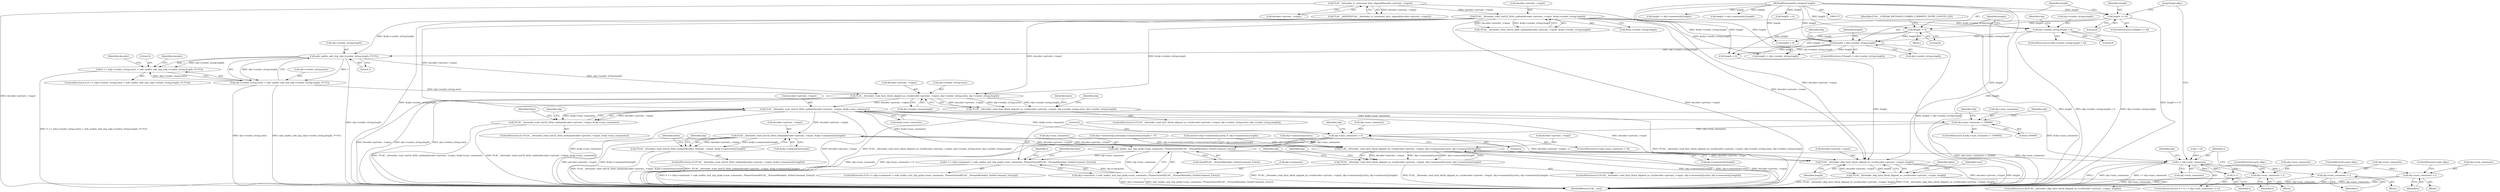 digraph "0_Android_b499389da21d89d32deff500376c5ee4f8f0b04c@API" {
"1000206" [label="(Call,safe_malloc_add_2op_(obj->vendor_string.length, /*+*/1))"];
"1000142" [label="(Call,FLAC__bitreader_read_uint32_little_endian(decoder->private_->input, &obj->vendor_string.length))"];
"1000122" [label="(Call,FLAC__bitreader_is_consumed_byte_aligned(decoder->private_->input))"];
"1000166" [label="(Call,length < obj->vendor_string.length)"];
"1000133" [label="(Call,length -= 8)"];
"1000129" [label="(Call,length >= 8)"];
"1000118" [label="(MethodParameterIn,unsigned length)"];
"1000157" [label="(Call,obj->vendor_string.length > 0)"];
"1000198" [label="(Call,0 == (obj->vendor_string.entry = safe_malloc_add_2op_(obj->vendor_string.length, /*+*/1)))"];
"1000200" [label="(Call,obj->vendor_string.entry = safe_malloc_add_2op_(obj->vendor_string.length, /*+*/1))"];
"1000225" [label="(Call,FLAC__bitreader_read_byte_block_aligned_no_crc(decoder->private_->input, obj->vendor_string.entry, obj->vendor_string.length))"];
"1000224" [label="(Call,!FLAC__bitreader_read_byte_block_aligned_no_crc(decoder->private_->input, obj->vendor_string.entry, obj->vendor_string.length))"];
"1000270" [label="(Call,FLAC__bitreader_read_uint32_little_endian(decoder->private_->input, &obj->num_comments))"];
"1000269" [label="(Call,!FLAC__bitreader_read_uint32_little_endian(decoder->private_->input, &obj->num_comments))"];
"1000283" [label="(Call,obj->num_comments > 100000)"];
"1000297" [label="(Call,obj->num_comments > 0)"];
"1000310" [label="(Call,safe_malloc_mul_2op_p(obj->num_comments, /*times*/sizeof(FLAC__StreamMetadata_VorbisComment_Entry)))"];
"1000304" [label="(Call,0 == (obj->comments = safe_malloc_mul_2op_p(obj->num_comments, /*times*/sizeof(FLAC__StreamMetadata_VorbisComment_Entry))))"];
"1000306" [label="(Call,obj->comments = safe_malloc_mul_2op_p(obj->num_comments, /*times*/sizeof(FLAC__StreamMetadata_VorbisComment_Entry)))"];
"1000335" [label="(Call,i < obj->num_comments)"];
"1000340" [label="(Call,i++)"];
"1000370" [label="(Call,obj->num_comments = i)"];
"1000420" [label="(Call,obj->num_comments = i)"];
"1000505" [label="(Call,obj->num_comments = i)"];
"1000382" [label="(Call,FLAC__bitreader_read_uint32_little_endian(decoder->private_->input, &obj->comments[i].length))"];
"1000381" [label="(Call,!FLAC__bitreader_read_uint32_little_endian(decoder->private_->input, &obj->comments[i].length))"];
"1000484" [label="(Call,FLAC__bitreader_read_byte_block_aligned_no_crc(decoder->private_->input, obj->comments[i].entry, obj->comments[i].length))"];
"1000483" [label="(Call,!FLAC__bitreader_read_byte_block_aligned_no_crc(decoder->private_->input, obj->comments[i].entry, obj->comments[i].length))"];
"1000552" [label="(Call,FLAC__bitreader_skip_byte_block_aligned_no_crc(decoder->private_->input, length))"];
"1000551" [label="(Call,!FLAC__bitreader_skip_byte_block_aligned_no_crc(decoder->private_->input, length))"];
"1000510" [label="(ControlStructure,goto skip;)"];
"1000297" [label="(Call,obj->num_comments > 0)"];
"1000310" [label="(Call,safe_malloc_mul_2op_p(obj->num_comments, /*times*/sizeof(FLAC__StreamMetadata_VorbisComment_Entry)))"];
"1000333" [label="(Identifier,i)"];
"1000427" [label="(Call,length -= obj->comments[i].length)"];
"1000217" [label="(Identifier,decoder)"];
"1000177" [label="(Identifier,obj)"];
"1000201" [label="(Call,obj->vendor_string.entry)"];
"1000135" [label="(Literal,8)"];
"1000420" [label="(Call,obj->num_comments = i)"];
"1000509" [label="(Identifier,i)"];
"1000268" [label="(ControlStructure,if (!FLAC__bitreader_read_uint32_little_endian(decoder->private_->input, &obj->num_comments)))"];
"1000337" [label="(Call,obj->num_comments)"];
"1000206" [label="(Call,safe_malloc_add_2op_(obj->vendor_string.length, /*+*/1))"];
"1000374" [label="(Identifier,i)"];
"1000157" [label="(Call,obj->vendor_string.length > 0)"];
"1000131" [label="(Literal,8)"];
"1000397" [label="(Identifier,false)"];
"1000311" [label="(Call,obj->num_comments)"];
"1000506" [label="(Call,obj->num_comments)"];
"1000306" [label="(Call,obj->comments = safe_malloc_mul_2op_p(obj->num_comments, /*times*/sizeof(FLAC__StreamMetadata_VorbisComment_Entry)))"];
"1000382" [label="(Call,FLAC__bitreader_read_uint32_little_endian(decoder->private_->input, &obj->comments[i].length))"];
"1000421" [label="(Call,obj->num_comments)"];
"1000546" [label="(Call,length > 0)"];
"1000158" [label="(Call,obj->vendor_string.length)"];
"1000199" [label="(Literal,0)"];
"1000320" [label="(Identifier,decoder)"];
"1000132" [label="(Block,)"];
"1000485" [label="(Call,decoder->private_->input)"];
"1000425" [label="(ControlStructure,goto skip;)"];
"1000226" [label="(Call,decoder->private_->input)"];
"1000375" [label="(ControlStructure,goto skip;)"];
"1000369" [label="(Block,)"];
"1000560" [label="(Identifier,false)"];
"1000410" [label="(Call,length < obj->comments[i].length)"];
"1000332" [label="(Call,i = 0)"];
"1000511" [label="(Call,obj->comments[i].entry[obj->comments[i].length] = '\0')"];
"1000269" [label="(Call,!FLAC__bitreader_read_uint32_little_endian(decoder->private_->input, &obj->num_comments))"];
"1000228" [label="(Identifier,decoder)"];
"1000225" [label="(Call,FLAC__bitreader_read_byte_block_aligned_no_crc(decoder->private_->input, obj->vendor_string.entry, obj->vendor_string.length))"];
"1000190" [label="(Call,length -= obj->vendor_string.length)"];
"1000497" [label="(Call,obj->comments[i].length)"];
"1000166" [label="(Call,length < obj->vendor_string.length)"];
"1000129" [label="(Call,length >= 8)"];
"1000370" [label="(Call,obj->num_comments = i)"];
"1000167" [label="(Identifier,length)"];
"1000223" [label="(ControlStructure,if (!FLAC__bitreader_read_byte_block_aligned_no_crc(decoder->private_->input, obj->vendor_string.entry, obj->vendor_string.length)))"];
"1000130" [label="(Identifier,length)"];
"1000304" [label="(Call,0 == (obj->comments = safe_malloc_mul_2op_p(obj->num_comments, /*times*/sizeof(FLAC__StreamMetadata_VorbisComment_Entry))))"];
"1000242" [label="(Identifier,false)"];
"1000168" [label="(Call,obj->vendor_string.length)"];
"1000388" [label="(Call,&obj->comments[i].length)"];
"1000291" [label="(Identifier,obj)"];
"1000483" [label="(Call,!FLAC__bitreader_read_byte_block_aligned_no_crc(decoder->private_->input, obj->comments[i].entry, obj->comments[i].length))"];
"1000236" [label="(Call,obj->vendor_string.length)"];
"1000377" [label="(Call,length -= 4)"];
"1000133" [label="(Call,length -= 8)"];
"1000314" [label="(Call,sizeof(FLAC__StreamMetadata_VorbisComment_Entry))"];
"1000287" [label="(Literal,100000)"];
"1000347" [label="(Identifier,obj)"];
"1000505" [label="(Call,obj->num_comments = i)"];
"1000335" [label="(Call,i < obj->num_comments)"];
"1000424" [label="(Identifier,i)"];
"1000336" [label="(Identifier,i)"];
"1000118" [label="(MethodParameterIn,unsigned length)"];
"1000563" [label="(MethodReturn,FLAC__bool)"];
"1000381" [label="(Call,!FLAC__bitreader_read_uint32_little_endian(decoder->private_->input, &obj->comments[i].length))"];
"1000123" [label="(Call,decoder->private_->input)"];
"1000283" [label="(Call,obj->num_comments > 100000)"];
"1000552" [label="(Call,FLAC__bitreader_skip_byte_block_aligned_no_crc(decoder->private_->input, length))"];
"1000281" [label="(Identifier,false)"];
"1000200" [label="(Call,obj->vendor_string.entry = safe_malloc_add_2op_(obj->vendor_string.length, /*+*/1))"];
"1000366" [label="(Call,length < 4)"];
"1000212" [label="(Literal,1)"];
"1000276" [label="(Call,&obj->num_comments)"];
"1000301" [label="(Literal,0)"];
"1000303" [label="(ControlStructure,if (0 == (obj->comments = safe_malloc_mul_2op_p(obj->num_comments, /*times*/sizeof(FLAC__StreamMetadata_VorbisComment_Entry)))))"];
"1000558" [label="(Identifier,length)"];
"1000341" [label="(Identifier,i)"];
"1000299" [label="(Identifier,obj)"];
"1000403" [label="(Identifier,obj)"];
"1000298" [label="(Call,obj->num_comments)"];
"1000541" [label="(Identifier,obj)"];
"1000247" [label="(Identifier,obj)"];
"1000296" [label="(ControlStructure,if (obj->num_comments > 0))"];
"1000271" [label="(Call,decoder->private_->input)"];
"1000134" [label="(Identifier,length)"];
"1000466" [label="(Call,memset (obj->comments[i].entry, 0, obj->comments[i].length))"];
"1000207" [label="(Call,obj->vendor_string.length)"];
"1000128" [label="(ControlStructure,if (length >= 8))"];
"1000331" [label="(ControlStructure,for (i = 0; i < obj->num_comments; i++))"];
"1000260" [label="(Identifier,obj)"];
"1000482" [label="(ControlStructure,if (!FLAC__bitreader_read_byte_block_aligned_no_crc(decoder->private_->input, obj->comments[i].entry, obj->comments[i].length)))"];
"1000224" [label="(Call,!FLAC__bitreader_read_byte_block_aligned_no_crc(decoder->private_->input, obj->vendor_string.entry, obj->vendor_string.length))"];
"1000553" [label="(Call,decoder->private_->input)"];
"1000544" [label="(JumpTarget,skip:)"];
"1000550" [label="(ControlStructure,if(!FLAC__bitreader_skip_byte_block_aligned_no_crc(decoder->private_->input, length)))"];
"1000305" [label="(Literal,0)"];
"1000138" [label="(Identifier,FLAC__STREAM_METADATA_VORBIS_COMMENT_ENTRY_LENGTH_LEN)"];
"1000156" [label="(ControlStructure,if (obj->vendor_string.length > 0))"];
"1000340" [label="(Call,i++)"];
"1000121" [label="(Call,FLAC__ASSERT(FLAC__bitreader_is_consumed_byte_aligned(decoder->private_->input)))"];
"1000270" [label="(Call,FLAC__bitreader_read_uint32_little_endian(decoder->private_->input, &obj->num_comments))"];
"1000507" [label="(Identifier,obj)"];
"1000198" [label="(Call,0 == (obj->vendor_string.entry = safe_malloc_add_2op_(obj->vendor_string.length, /*+*/1)))"];
"1000122" [label="(Call,FLAC__bitreader_is_consumed_byte_aligned(decoder->private_->input))"];
"1000484" [label="(Call,FLAC__bitreader_read_byte_block_aligned_no_crc(decoder->private_->input, obj->comments[i].entry, obj->comments[i].length))"];
"1000504" [label="(Block,)"];
"1000141" [label="(Call,!FLAC__bitreader_read_uint32_little_endian(decoder->private_->input, &obj->vendor_string.length))"];
"1000163" [label="(Literal,0)"];
"1000490" [label="(Call,obj->comments[i].entry)"];
"1000551" [label="(Call,!FLAC__bitreader_skip_byte_block_aligned_no_crc(decoder->private_->input, length))"];
"1000148" [label="(Call,&obj->vendor_string.length)"];
"1000307" [label="(Call,obj->comments)"];
"1000197" [label="(ControlStructure,if (0 == (obj->vendor_string.entry = safe_malloc_add_2op_(obj->vendor_string.length, /*+*/1))))"];
"1000371" [label="(Call,obj->num_comments)"];
"1000562" [label="(Identifier,true)"];
"1000284" [label="(Call,obj->num_comments)"];
"1000231" [label="(Call,obj->vendor_string.entry)"];
"1000380" [label="(ControlStructure,if (!FLAC__bitreader_read_uint32_little_endian(decoder->private_->input, &obj->comments[i].length)))"];
"1000142" [label="(Call,FLAC__bitreader_read_uint32_little_endian(decoder->private_->input, &obj->vendor_string.length))"];
"1000143" [label="(Call,decoder->private_->input)"];
"1000516" [label="(Identifier,obj)"];
"1000285" [label="(Identifier,obj)"];
"1000383" [label="(Call,decoder->private_->input)"];
"1000165" [label="(ControlStructure,if (length < obj->vendor_string.length))"];
"1000419" [label="(Block,)"];
"1000191" [label="(Identifier,length)"];
"1000282" [label="(ControlStructure,if (obj->num_comments > 100000))"];
"1000206" -> "1000200"  [label="AST: "];
"1000206" -> "1000212"  [label="CFG: "];
"1000207" -> "1000206"  [label="AST: "];
"1000212" -> "1000206"  [label="AST: "];
"1000200" -> "1000206"  [label="CFG: "];
"1000206" -> "1000563"  [label="DDG: obj->vendor_string.length"];
"1000206" -> "1000198"  [label="DDG: obj->vendor_string.length"];
"1000206" -> "1000198"  [label="DDG: 1"];
"1000206" -> "1000200"  [label="DDG: obj->vendor_string.length"];
"1000206" -> "1000200"  [label="DDG: 1"];
"1000142" -> "1000206"  [label="DDG: &obj->vendor_string.length"];
"1000166" -> "1000206"  [label="DDG: obj->vendor_string.length"];
"1000206" -> "1000225"  [label="DDG: obj->vendor_string.length"];
"1000142" -> "1000141"  [label="AST: "];
"1000142" -> "1000148"  [label="CFG: "];
"1000143" -> "1000142"  [label="AST: "];
"1000148" -> "1000142"  [label="AST: "];
"1000141" -> "1000142"  [label="CFG: "];
"1000142" -> "1000563"  [label="DDG: &obj->vendor_string.length"];
"1000142" -> "1000563"  [label="DDG: decoder->private_->input"];
"1000142" -> "1000141"  [label="DDG: decoder->private_->input"];
"1000142" -> "1000141"  [label="DDG: &obj->vendor_string.length"];
"1000122" -> "1000142"  [label="DDG: decoder->private_->input"];
"1000142" -> "1000157"  [label="DDG: &obj->vendor_string.length"];
"1000142" -> "1000166"  [label="DDG: &obj->vendor_string.length"];
"1000142" -> "1000190"  [label="DDG: &obj->vendor_string.length"];
"1000142" -> "1000225"  [label="DDG: decoder->private_->input"];
"1000142" -> "1000225"  [label="DDG: &obj->vendor_string.length"];
"1000142" -> "1000270"  [label="DDG: decoder->private_->input"];
"1000142" -> "1000552"  [label="DDG: decoder->private_->input"];
"1000122" -> "1000121"  [label="AST: "];
"1000122" -> "1000123"  [label="CFG: "];
"1000123" -> "1000122"  [label="AST: "];
"1000121" -> "1000122"  [label="CFG: "];
"1000122" -> "1000563"  [label="DDG: decoder->private_->input"];
"1000122" -> "1000121"  [label="DDG: decoder->private_->input"];
"1000122" -> "1000552"  [label="DDG: decoder->private_->input"];
"1000166" -> "1000165"  [label="AST: "];
"1000166" -> "1000168"  [label="CFG: "];
"1000167" -> "1000166"  [label="AST: "];
"1000168" -> "1000166"  [label="AST: "];
"1000177" -> "1000166"  [label="CFG: "];
"1000191" -> "1000166"  [label="CFG: "];
"1000166" -> "1000563"  [label="DDG: length < obj->vendor_string.length"];
"1000133" -> "1000166"  [label="DDG: length"];
"1000118" -> "1000166"  [label="DDG: length"];
"1000157" -> "1000166"  [label="DDG: obj->vendor_string.length"];
"1000166" -> "1000190"  [label="DDG: obj->vendor_string.length"];
"1000166" -> "1000190"  [label="DDG: length"];
"1000166" -> "1000546"  [label="DDG: length"];
"1000133" -> "1000132"  [label="AST: "];
"1000133" -> "1000135"  [label="CFG: "];
"1000134" -> "1000133"  [label="AST: "];
"1000135" -> "1000133"  [label="AST: "];
"1000138" -> "1000133"  [label="CFG: "];
"1000133" -> "1000563"  [label="DDG: length"];
"1000129" -> "1000133"  [label="DDG: length"];
"1000118" -> "1000133"  [label="DDG: length"];
"1000133" -> "1000366"  [label="DDG: length"];
"1000133" -> "1000546"  [label="DDG: length"];
"1000129" -> "1000128"  [label="AST: "];
"1000129" -> "1000131"  [label="CFG: "];
"1000130" -> "1000129"  [label="AST: "];
"1000131" -> "1000129"  [label="AST: "];
"1000134" -> "1000129"  [label="CFG: "];
"1000544" -> "1000129"  [label="CFG: "];
"1000129" -> "1000563"  [label="DDG: length >= 8"];
"1000118" -> "1000129"  [label="DDG: length"];
"1000129" -> "1000546"  [label="DDG: length"];
"1000118" -> "1000115"  [label="AST: "];
"1000118" -> "1000563"  [label="DDG: length"];
"1000118" -> "1000190"  [label="DDG: length"];
"1000118" -> "1000366"  [label="DDG: length"];
"1000118" -> "1000377"  [label="DDG: length"];
"1000118" -> "1000410"  [label="DDG: length"];
"1000118" -> "1000427"  [label="DDG: length"];
"1000118" -> "1000546"  [label="DDG: length"];
"1000118" -> "1000552"  [label="DDG: length"];
"1000157" -> "1000156"  [label="AST: "];
"1000157" -> "1000163"  [label="CFG: "];
"1000158" -> "1000157"  [label="AST: "];
"1000163" -> "1000157"  [label="AST: "];
"1000167" -> "1000157"  [label="CFG: "];
"1000260" -> "1000157"  [label="CFG: "];
"1000157" -> "1000563"  [label="DDG: obj->vendor_string.length > 0"];
"1000157" -> "1000563"  [label="DDG: obj->vendor_string.length"];
"1000198" -> "1000197"  [label="AST: "];
"1000198" -> "1000200"  [label="CFG: "];
"1000199" -> "1000198"  [label="AST: "];
"1000200" -> "1000198"  [label="AST: "];
"1000217" -> "1000198"  [label="CFG: "];
"1000228" -> "1000198"  [label="CFG: "];
"1000198" -> "1000563"  [label="DDG: 0 == (obj->vendor_string.entry = safe_malloc_add_2op_(obj->vendor_string.length, /*+*/1))"];
"1000200" -> "1000198"  [label="DDG: obj->vendor_string.entry"];
"1000201" -> "1000200"  [label="AST: "];
"1000200" -> "1000563"  [label="DDG: obj->vendor_string.entry"];
"1000200" -> "1000563"  [label="DDG: safe_malloc_add_2op_(obj->vendor_string.length, /*+*/1)"];
"1000200" -> "1000225"  [label="DDG: obj->vendor_string.entry"];
"1000225" -> "1000224"  [label="AST: "];
"1000225" -> "1000236"  [label="CFG: "];
"1000226" -> "1000225"  [label="AST: "];
"1000231" -> "1000225"  [label="AST: "];
"1000236" -> "1000225"  [label="AST: "];
"1000224" -> "1000225"  [label="CFG: "];
"1000225" -> "1000563"  [label="DDG: decoder->private_->input"];
"1000225" -> "1000563"  [label="DDG: obj->vendor_string.length"];
"1000225" -> "1000563"  [label="DDG: obj->vendor_string.entry"];
"1000225" -> "1000224"  [label="DDG: decoder->private_->input"];
"1000225" -> "1000224"  [label="DDG: obj->vendor_string.entry"];
"1000225" -> "1000224"  [label="DDG: obj->vendor_string.length"];
"1000225" -> "1000270"  [label="DDG: decoder->private_->input"];
"1000224" -> "1000223"  [label="AST: "];
"1000242" -> "1000224"  [label="CFG: "];
"1000247" -> "1000224"  [label="CFG: "];
"1000224" -> "1000563"  [label="DDG: FLAC__bitreader_read_byte_block_aligned_no_crc(decoder->private_->input, obj->vendor_string.entry, obj->vendor_string.length)"];
"1000224" -> "1000563"  [label="DDG: !FLAC__bitreader_read_byte_block_aligned_no_crc(decoder->private_->input, obj->vendor_string.entry, obj->vendor_string.length)"];
"1000270" -> "1000269"  [label="AST: "];
"1000270" -> "1000276"  [label="CFG: "];
"1000271" -> "1000270"  [label="AST: "];
"1000276" -> "1000270"  [label="AST: "];
"1000269" -> "1000270"  [label="CFG: "];
"1000270" -> "1000563"  [label="DDG: &obj->num_comments"];
"1000270" -> "1000563"  [label="DDG: decoder->private_->input"];
"1000270" -> "1000269"  [label="DDG: decoder->private_->input"];
"1000270" -> "1000269"  [label="DDG: &obj->num_comments"];
"1000270" -> "1000283"  [label="DDG: &obj->num_comments"];
"1000270" -> "1000297"  [label="DDG: &obj->num_comments"];
"1000270" -> "1000310"  [label="DDG: &obj->num_comments"];
"1000270" -> "1000335"  [label="DDG: &obj->num_comments"];
"1000270" -> "1000382"  [label="DDG: decoder->private_->input"];
"1000270" -> "1000552"  [label="DDG: decoder->private_->input"];
"1000269" -> "1000268"  [label="AST: "];
"1000281" -> "1000269"  [label="CFG: "];
"1000285" -> "1000269"  [label="CFG: "];
"1000269" -> "1000563"  [label="DDG: !FLAC__bitreader_read_uint32_little_endian(decoder->private_->input, &obj->num_comments)"];
"1000269" -> "1000563"  [label="DDG: FLAC__bitreader_read_uint32_little_endian(decoder->private_->input, &obj->num_comments)"];
"1000283" -> "1000282"  [label="AST: "];
"1000283" -> "1000287"  [label="CFG: "];
"1000284" -> "1000283"  [label="AST: "];
"1000287" -> "1000283"  [label="AST: "];
"1000291" -> "1000283"  [label="CFG: "];
"1000299" -> "1000283"  [label="CFG: "];
"1000283" -> "1000563"  [label="DDG: obj->num_comments > 100000"];
"1000283" -> "1000297"  [label="DDG: obj->num_comments"];
"1000297" -> "1000296"  [label="AST: "];
"1000297" -> "1000301"  [label="CFG: "];
"1000298" -> "1000297"  [label="AST: "];
"1000301" -> "1000297"  [label="AST: "];
"1000305" -> "1000297"  [label="CFG: "];
"1000541" -> "1000297"  [label="CFG: "];
"1000297" -> "1000563"  [label="DDG: obj->num_comments"];
"1000297" -> "1000563"  [label="DDG: obj->num_comments > 0"];
"1000297" -> "1000310"  [label="DDG: obj->num_comments"];
"1000310" -> "1000306"  [label="AST: "];
"1000310" -> "1000314"  [label="CFG: "];
"1000311" -> "1000310"  [label="AST: "];
"1000314" -> "1000310"  [label="AST: "];
"1000306" -> "1000310"  [label="CFG: "];
"1000310" -> "1000304"  [label="DDG: obj->num_comments"];
"1000310" -> "1000306"  [label="DDG: obj->num_comments"];
"1000310" -> "1000335"  [label="DDG: obj->num_comments"];
"1000304" -> "1000303"  [label="AST: "];
"1000304" -> "1000306"  [label="CFG: "];
"1000305" -> "1000304"  [label="AST: "];
"1000306" -> "1000304"  [label="AST: "];
"1000320" -> "1000304"  [label="CFG: "];
"1000333" -> "1000304"  [label="CFG: "];
"1000304" -> "1000563"  [label="DDG: 0 == (obj->comments = safe_malloc_mul_2op_p(obj->num_comments, /*times*/sizeof(FLAC__StreamMetadata_VorbisComment_Entry)))"];
"1000306" -> "1000304"  [label="DDG: obj->comments"];
"1000307" -> "1000306"  [label="AST: "];
"1000306" -> "1000563"  [label="DDG: safe_malloc_mul_2op_p(obj->num_comments, /*times*/sizeof(FLAC__StreamMetadata_VorbisComment_Entry))"];
"1000306" -> "1000563"  [label="DDG: obj->comments"];
"1000335" -> "1000331"  [label="AST: "];
"1000335" -> "1000337"  [label="CFG: "];
"1000336" -> "1000335"  [label="AST: "];
"1000337" -> "1000335"  [label="AST: "];
"1000347" -> "1000335"  [label="CFG: "];
"1000544" -> "1000335"  [label="CFG: "];
"1000335" -> "1000563"  [label="DDG: i"];
"1000335" -> "1000563"  [label="DDG: obj->num_comments"];
"1000335" -> "1000563"  [label="DDG: i < obj->num_comments"];
"1000332" -> "1000335"  [label="DDG: i"];
"1000340" -> "1000335"  [label="DDG: i"];
"1000335" -> "1000340"  [label="DDG: i"];
"1000335" -> "1000370"  [label="DDG: i"];
"1000335" -> "1000420"  [label="DDG: i"];
"1000335" -> "1000505"  [label="DDG: i"];
"1000340" -> "1000331"  [label="AST: "];
"1000340" -> "1000341"  [label="CFG: "];
"1000341" -> "1000340"  [label="AST: "];
"1000336" -> "1000340"  [label="CFG: "];
"1000370" -> "1000369"  [label="AST: "];
"1000370" -> "1000374"  [label="CFG: "];
"1000371" -> "1000370"  [label="AST: "];
"1000374" -> "1000370"  [label="AST: "];
"1000375" -> "1000370"  [label="CFG: "];
"1000370" -> "1000563"  [label="DDG: i"];
"1000370" -> "1000563"  [label="DDG: obj->num_comments"];
"1000420" -> "1000419"  [label="AST: "];
"1000420" -> "1000424"  [label="CFG: "];
"1000421" -> "1000420"  [label="AST: "];
"1000424" -> "1000420"  [label="AST: "];
"1000425" -> "1000420"  [label="CFG: "];
"1000420" -> "1000563"  [label="DDG: i"];
"1000420" -> "1000563"  [label="DDG: obj->num_comments"];
"1000505" -> "1000504"  [label="AST: "];
"1000505" -> "1000509"  [label="CFG: "];
"1000506" -> "1000505"  [label="AST: "];
"1000509" -> "1000505"  [label="AST: "];
"1000510" -> "1000505"  [label="CFG: "];
"1000505" -> "1000563"  [label="DDG: i"];
"1000505" -> "1000563"  [label="DDG: obj->num_comments"];
"1000382" -> "1000381"  [label="AST: "];
"1000382" -> "1000388"  [label="CFG: "];
"1000383" -> "1000382"  [label="AST: "];
"1000388" -> "1000382"  [label="AST: "];
"1000381" -> "1000382"  [label="CFG: "];
"1000382" -> "1000563"  [label="DDG: decoder->private_->input"];
"1000382" -> "1000563"  [label="DDG: &obj->comments[i].length"];
"1000382" -> "1000381"  [label="DDG: decoder->private_->input"];
"1000382" -> "1000381"  [label="DDG: &obj->comments[i].length"];
"1000484" -> "1000382"  [label="DDG: decoder->private_->input"];
"1000382" -> "1000484"  [label="DDG: decoder->private_->input"];
"1000382" -> "1000552"  [label="DDG: decoder->private_->input"];
"1000381" -> "1000380"  [label="AST: "];
"1000397" -> "1000381"  [label="CFG: "];
"1000403" -> "1000381"  [label="CFG: "];
"1000381" -> "1000563"  [label="DDG: FLAC__bitreader_read_uint32_little_endian(decoder->private_->input, &obj->comments[i].length)"];
"1000381" -> "1000563"  [label="DDG: !FLAC__bitreader_read_uint32_little_endian(decoder->private_->input, &obj->comments[i].length)"];
"1000484" -> "1000483"  [label="AST: "];
"1000484" -> "1000497"  [label="CFG: "];
"1000485" -> "1000484"  [label="AST: "];
"1000490" -> "1000484"  [label="AST: "];
"1000497" -> "1000484"  [label="AST: "];
"1000483" -> "1000484"  [label="CFG: "];
"1000484" -> "1000563"  [label="DDG: obj->comments[i].length"];
"1000484" -> "1000563"  [label="DDG: obj->comments[i].entry"];
"1000484" -> "1000563"  [label="DDG: decoder->private_->input"];
"1000484" -> "1000483"  [label="DDG: decoder->private_->input"];
"1000484" -> "1000483"  [label="DDG: obj->comments[i].entry"];
"1000484" -> "1000483"  [label="DDG: obj->comments[i].length"];
"1000466" -> "1000484"  [label="DDG: obj->comments[i].entry"];
"1000466" -> "1000484"  [label="DDG: obj->comments[i].length"];
"1000511" -> "1000484"  [label="DDG: obj->comments[i].entry[obj->comments[i].length]"];
"1000484" -> "1000552"  [label="DDG: decoder->private_->input"];
"1000483" -> "1000482"  [label="AST: "];
"1000507" -> "1000483"  [label="CFG: "];
"1000516" -> "1000483"  [label="CFG: "];
"1000483" -> "1000563"  [label="DDG: !FLAC__bitreader_read_byte_block_aligned_no_crc(decoder->private_->input, obj->comments[i].entry, obj->comments[i].length)"];
"1000483" -> "1000563"  [label="DDG: FLAC__bitreader_read_byte_block_aligned_no_crc(decoder->private_->input, obj->comments[i].entry, obj->comments[i].length)"];
"1000552" -> "1000551"  [label="AST: "];
"1000552" -> "1000558"  [label="CFG: "];
"1000553" -> "1000552"  [label="AST: "];
"1000558" -> "1000552"  [label="AST: "];
"1000551" -> "1000552"  [label="CFG: "];
"1000552" -> "1000563"  [label="DDG: decoder->private_->input"];
"1000552" -> "1000563"  [label="DDG: length"];
"1000552" -> "1000551"  [label="DDG: decoder->private_->input"];
"1000552" -> "1000551"  [label="DDG: length"];
"1000546" -> "1000552"  [label="DDG: length"];
"1000551" -> "1000550"  [label="AST: "];
"1000560" -> "1000551"  [label="CFG: "];
"1000562" -> "1000551"  [label="CFG: "];
"1000551" -> "1000563"  [label="DDG: !FLAC__bitreader_skip_byte_block_aligned_no_crc(decoder->private_->input, length)"];
"1000551" -> "1000563"  [label="DDG: FLAC__bitreader_skip_byte_block_aligned_no_crc(decoder->private_->input, length)"];
}

